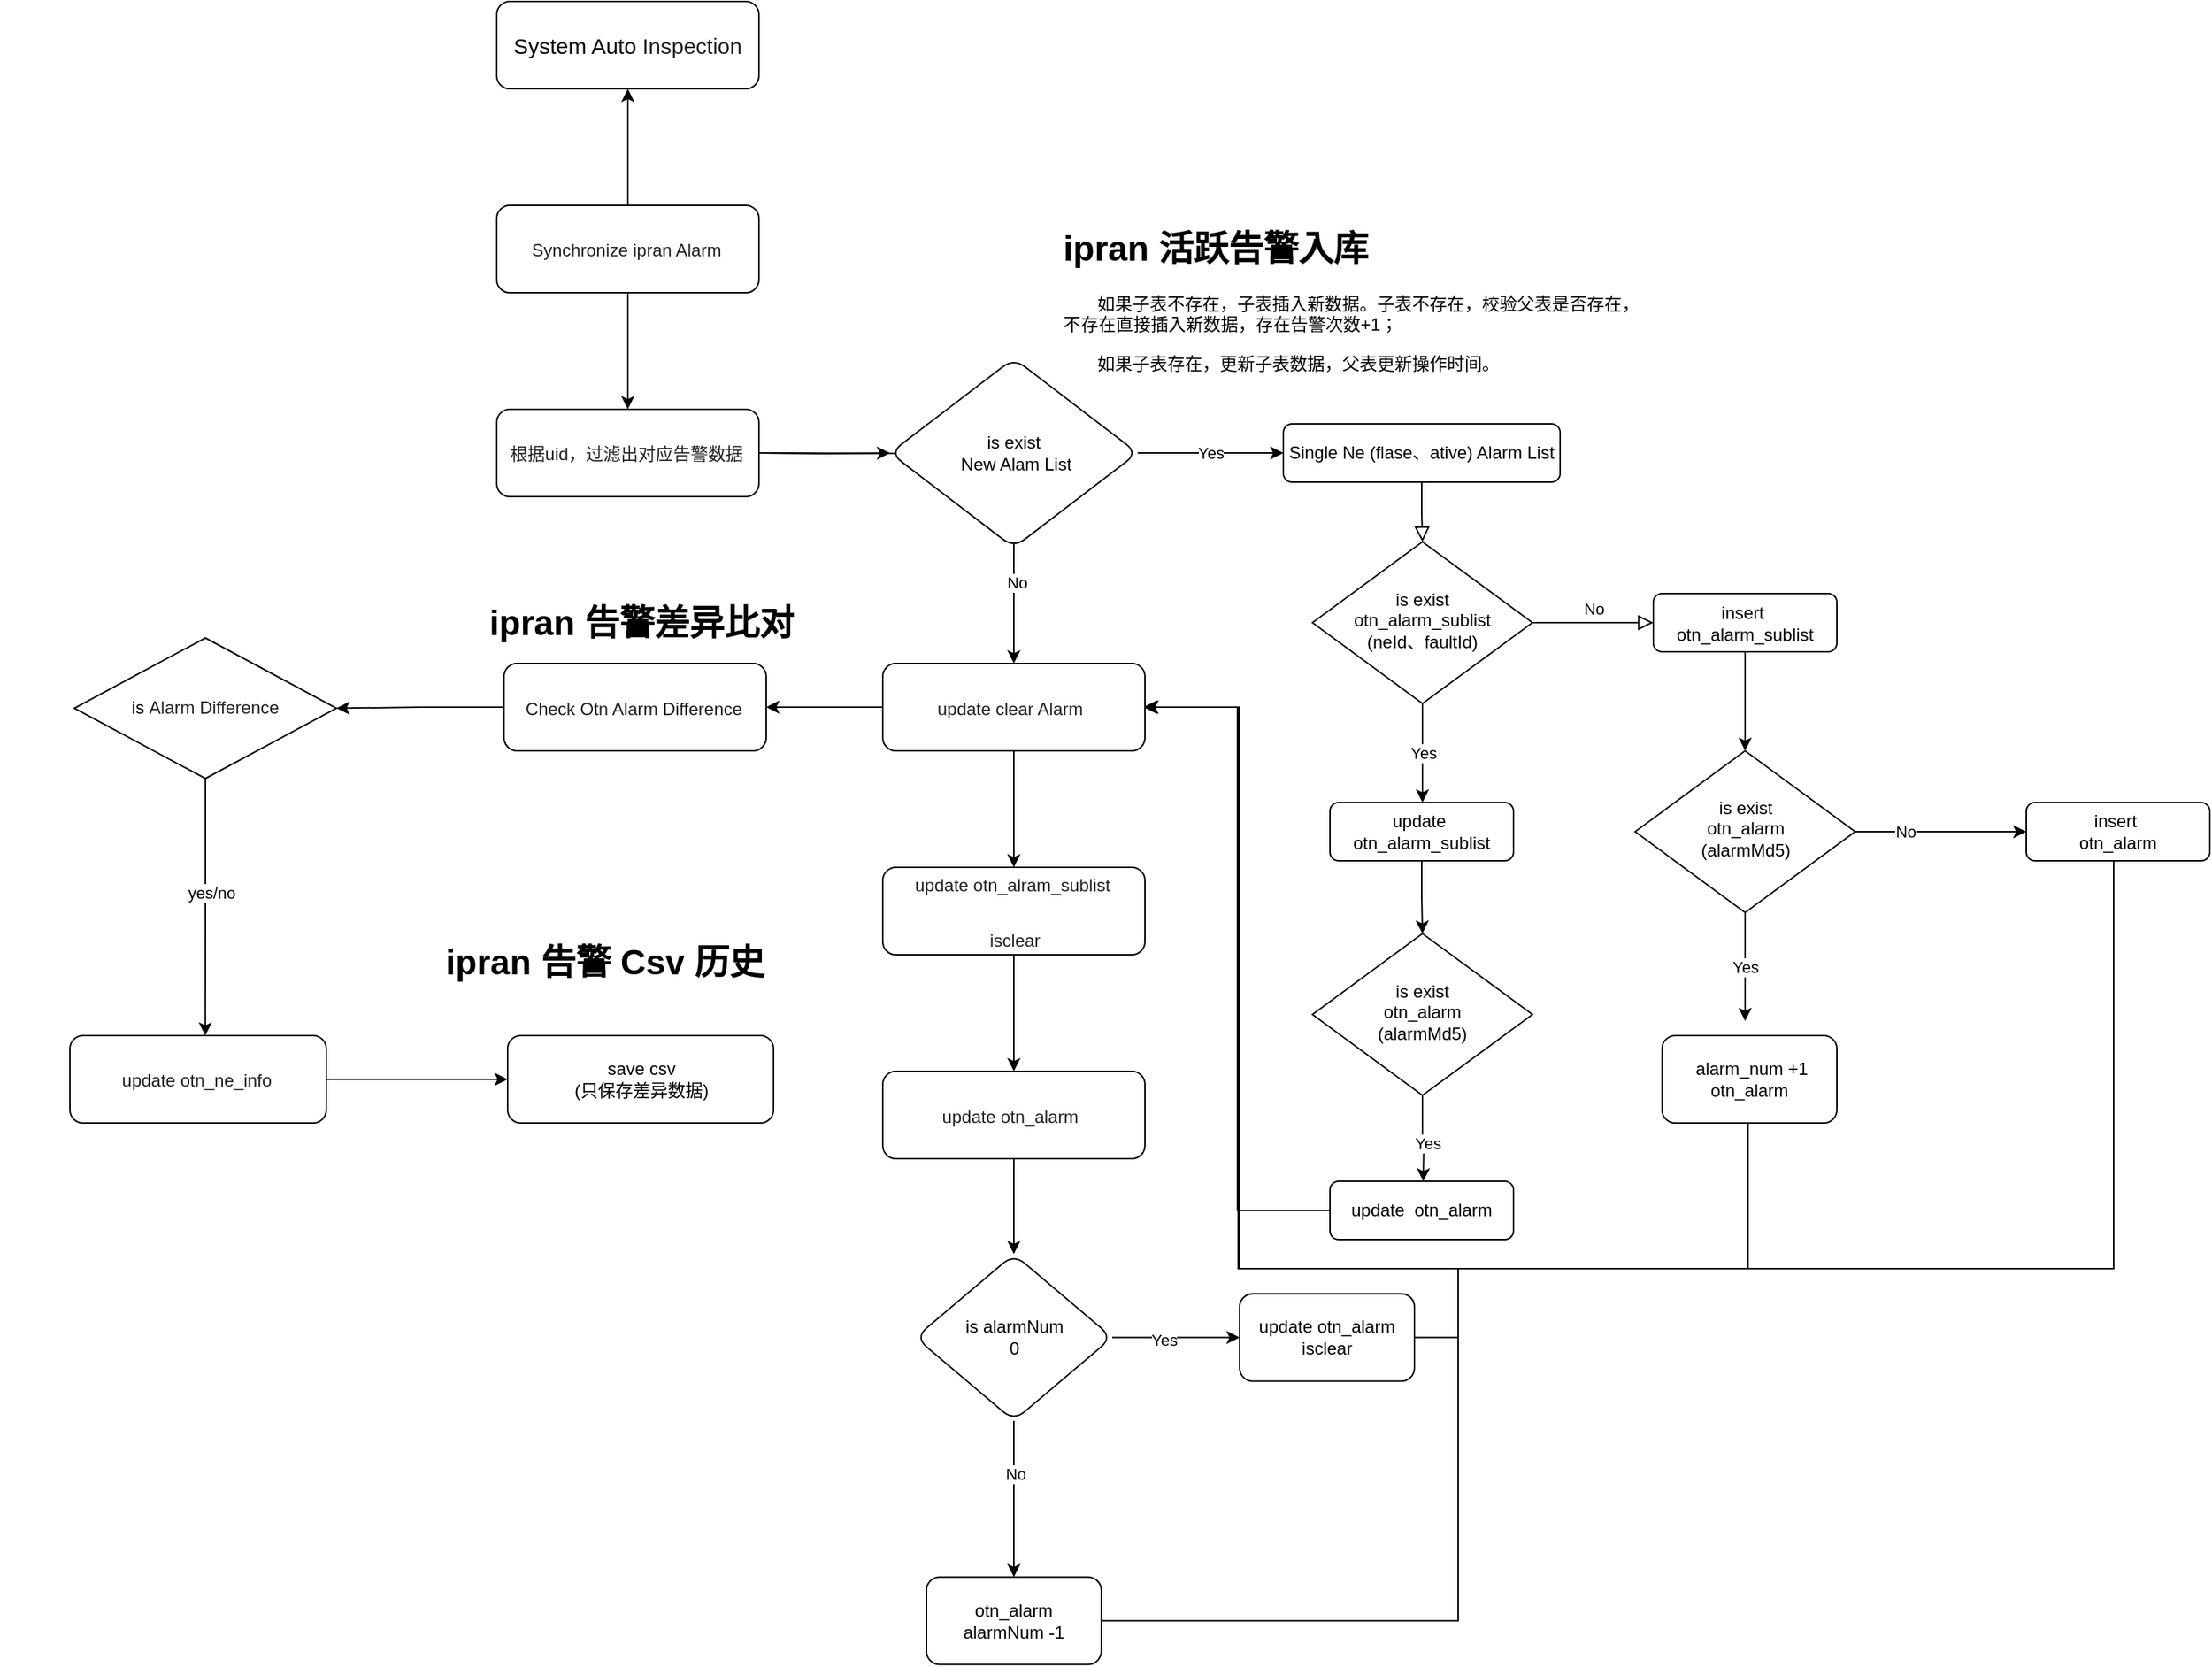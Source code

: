 <mxfile version="14.6.13" type="github">
  <diagram id="3XhL15vrmqEnfThiVJNg" name="Page-1">
    <mxGraphModel dx="2173" dy="1815" grid="1" gridSize="10" guides="1" tooltips="1" connect="1" arrows="1" fold="1" page="1" pageScale="1" pageWidth="827" pageHeight="1169" math="0" shadow="0">
      <root>
        <mxCell id="0" />
        <mxCell id="1" parent="0" />
        <mxCell id="fnnSx_R63VMe2gS6l3el-1" value="" style="rounded=0;html=1;jettySize=auto;orthogonalLoop=1;fontSize=11;endArrow=block;endFill=0;endSize=8;strokeWidth=1;shadow=0;labelBackgroundColor=none;edgeStyle=orthogonalEdgeStyle;" edge="1" parent="1" source="fnnSx_R63VMe2gS6l3el-2" target="fnnSx_R63VMe2gS6l3el-5">
          <mxGeometry relative="1" as="geometry" />
        </mxCell>
        <mxCell id="fnnSx_R63VMe2gS6l3el-2" value="Single Ne (flase、ative) Alarm List" style="rounded=1;whiteSpace=wrap;html=1;fontSize=12;glass=0;strokeWidth=1;shadow=0;" vertex="1" parent="1">
          <mxGeometry x="160" y="80" width="190" height="40" as="geometry" />
        </mxCell>
        <mxCell id="fnnSx_R63VMe2gS6l3el-3" value="No" style="edgeStyle=orthogonalEdgeStyle;rounded=0;html=1;jettySize=auto;orthogonalLoop=1;fontSize=11;endArrow=block;endFill=0;endSize=8;strokeWidth=1;shadow=0;labelBackgroundColor=none;" edge="1" parent="1" source="fnnSx_R63VMe2gS6l3el-5" target="fnnSx_R63VMe2gS6l3el-7">
          <mxGeometry y="10" relative="1" as="geometry">
            <mxPoint as="offset" />
          </mxGeometry>
        </mxCell>
        <mxCell id="fnnSx_R63VMe2gS6l3el-4" value="Yes" style="edgeStyle=orthogonalEdgeStyle;rounded=0;orthogonalLoop=1;jettySize=auto;html=1;" edge="1" parent="1" source="fnnSx_R63VMe2gS6l3el-5">
          <mxGeometry relative="1" as="geometry">
            <mxPoint x="255.5" y="340" as="targetPoint" />
          </mxGeometry>
        </mxCell>
        <mxCell id="fnnSx_R63VMe2gS6l3el-5" value="is exist&lt;br&gt;otn_alarm_sublist&lt;br&gt;(neId、faultId)" style="rhombus;whiteSpace=wrap;html=1;shadow=0;fontFamily=Helvetica;fontSize=12;align=center;strokeWidth=1;spacing=6;spacingTop=-4;" vertex="1" parent="1">
          <mxGeometry x="180" y="161" width="151" height="111" as="geometry" />
        </mxCell>
        <mxCell id="fnnSx_R63VMe2gS6l3el-6" style="edgeStyle=orthogonalEdgeStyle;rounded=0;orthogonalLoop=1;jettySize=auto;html=1;entryX=0.5;entryY=0;entryDx=0;entryDy=0;" edge="1" parent="1" source="fnnSx_R63VMe2gS6l3el-7" target="fnnSx_R63VMe2gS6l3el-11">
          <mxGeometry relative="1" as="geometry" />
        </mxCell>
        <mxCell id="fnnSx_R63VMe2gS6l3el-7" value="insert&amp;nbsp; otn_alarm_sublist" style="rounded=1;whiteSpace=wrap;html=1;fontSize=12;glass=0;strokeWidth=1;shadow=0;" vertex="1" parent="1">
          <mxGeometry x="414" y="196.5" width="126" height="40" as="geometry" />
        </mxCell>
        <mxCell id="fnnSx_R63VMe2gS6l3el-8" style="edgeStyle=orthogonalEdgeStyle;rounded=0;orthogonalLoop=1;jettySize=auto;html=1;entryX=0;entryY=0.5;entryDx=0;entryDy=0;" edge="1" parent="1" source="fnnSx_R63VMe2gS6l3el-11" target="fnnSx_R63VMe2gS6l3el-20">
          <mxGeometry relative="1" as="geometry">
            <mxPoint x="675.5" y="330" as="targetPoint" />
          </mxGeometry>
        </mxCell>
        <mxCell id="fnnSx_R63VMe2gS6l3el-9" value="No" style="edgeLabel;html=1;align=center;verticalAlign=middle;resizable=0;points=[];" vertex="1" connectable="0" parent="fnnSx_R63VMe2gS6l3el-8">
          <mxGeometry x="-0.414" relative="1" as="geometry">
            <mxPoint as="offset" />
          </mxGeometry>
        </mxCell>
        <mxCell id="fnnSx_R63VMe2gS6l3el-10" value="Yes" style="edgeStyle=orthogonalEdgeStyle;rounded=0;orthogonalLoop=1;jettySize=auto;html=1;" edge="1" parent="1" source="fnnSx_R63VMe2gS6l3el-11">
          <mxGeometry relative="1" as="geometry">
            <mxPoint x="477" y="490" as="targetPoint" />
          </mxGeometry>
        </mxCell>
        <mxCell id="fnnSx_R63VMe2gS6l3el-11" value="is exist&lt;br&gt;otn_alarm&lt;br&gt;(alarmMd5)" style="rhombus;whiteSpace=wrap;html=1;shadow=0;fontFamily=Helvetica;fontSize=12;align=center;strokeWidth=1;spacing=6;spacingTop=-4;" vertex="1" parent="1">
          <mxGeometry x="401.5" y="304.5" width="151" height="111" as="geometry" />
        </mxCell>
        <mxCell id="fnnSx_R63VMe2gS6l3el-12" style="edgeStyle=orthogonalEdgeStyle;rounded=0;orthogonalLoop=1;jettySize=auto;html=1;entryX=0.5;entryY=0;entryDx=0;entryDy=0;" edge="1" parent="1" source="fnnSx_R63VMe2gS6l3el-13" target="fnnSx_R63VMe2gS6l3el-16">
          <mxGeometry relative="1" as="geometry" />
        </mxCell>
        <mxCell id="fnnSx_R63VMe2gS6l3el-13" value="update&amp;nbsp; otn_alarm_sublist" style="rounded=1;whiteSpace=wrap;html=1;fontSize=12;glass=0;strokeWidth=1;shadow=0;" vertex="1" parent="1">
          <mxGeometry x="192" y="340" width="126" height="40" as="geometry" />
        </mxCell>
        <mxCell id="fnnSx_R63VMe2gS6l3el-14" style="edgeStyle=orthogonalEdgeStyle;rounded=0;orthogonalLoop=1;jettySize=auto;html=1;" edge="1" parent="1" source="fnnSx_R63VMe2gS6l3el-16">
          <mxGeometry relative="1" as="geometry">
            <mxPoint x="256" y="600" as="targetPoint" />
          </mxGeometry>
        </mxCell>
        <mxCell id="fnnSx_R63VMe2gS6l3el-15" value="Yes" style="edgeLabel;html=1;align=center;verticalAlign=middle;resizable=0;points=[];" vertex="1" connectable="0" parent="fnnSx_R63VMe2gS6l3el-14">
          <mxGeometry x="0.092" y="2" relative="1" as="geometry">
            <mxPoint y="1" as="offset" />
          </mxGeometry>
        </mxCell>
        <mxCell id="fnnSx_R63VMe2gS6l3el-16" value="is exist&lt;br&gt;otn_alarm&lt;br&gt;(alarmMd5)" style="rhombus;whiteSpace=wrap;html=1;shadow=0;fontFamily=Helvetica;fontSize=12;align=center;strokeWidth=1;spacing=6;spacingTop=-4;" vertex="1" parent="1">
          <mxGeometry x="180" y="430" width="151" height="111" as="geometry" />
        </mxCell>
        <mxCell id="fnnSx_R63VMe2gS6l3el-17" style="edgeStyle=orthogonalEdgeStyle;rounded=0;orthogonalLoop=1;jettySize=auto;html=1;entryX=1;entryY=0.5;entryDx=0;entryDy=0;" edge="1" parent="1" source="fnnSx_R63VMe2gS6l3el-18" target="fnnSx_R63VMe2gS6l3el-34">
          <mxGeometry relative="1" as="geometry" />
        </mxCell>
        <mxCell id="fnnSx_R63VMe2gS6l3el-18" value="update&amp;nbsp; otn_alarm" style="rounded=1;whiteSpace=wrap;html=1;fontSize=12;glass=0;strokeWidth=1;shadow=0;" vertex="1" parent="1">
          <mxGeometry x="192" y="600" width="126" height="40" as="geometry" />
        </mxCell>
        <mxCell id="fnnSx_R63VMe2gS6l3el-19" style="edgeStyle=orthogonalEdgeStyle;rounded=0;orthogonalLoop=1;jettySize=auto;html=1;entryX=1;entryY=0.5;entryDx=0;entryDy=0;" edge="1" parent="1" source="fnnSx_R63VMe2gS6l3el-20" target="fnnSx_R63VMe2gS6l3el-34">
          <mxGeometry relative="1" as="geometry">
            <Array as="points">
              <mxPoint x="730" y="660" />
              <mxPoint x="130" y="660" />
              <mxPoint x="130" y="275" />
            </Array>
          </mxGeometry>
        </mxCell>
        <mxCell id="fnnSx_R63VMe2gS6l3el-20" value="insert&amp;nbsp; &lt;br&gt;otn_alarm" style="rounded=1;whiteSpace=wrap;html=1;fontSize=12;glass=0;strokeWidth=1;shadow=0;" vertex="1" parent="1">
          <mxGeometry x="670" y="340" width="126" height="40" as="geometry" />
        </mxCell>
        <mxCell id="fnnSx_R63VMe2gS6l3el-21" style="edgeStyle=orthogonalEdgeStyle;rounded=0;orthogonalLoop=1;jettySize=auto;html=1;entryX=1;entryY=0.5;entryDx=0;entryDy=0;" edge="1" parent="1">
          <mxGeometry relative="1" as="geometry">
            <mxPoint x="479" y="560" as="sourcePoint" />
            <mxPoint x="64" y="274.5" as="targetPoint" />
            <Array as="points">
              <mxPoint x="479" y="660" />
              <mxPoint x="129" y="660" />
              <mxPoint x="129" y="275" />
            </Array>
          </mxGeometry>
        </mxCell>
        <mxCell id="fnnSx_R63VMe2gS6l3el-22" value="&amp;nbsp;alarm_num +1&lt;br&gt;otn_alarm" style="rounded=1;whiteSpace=wrap;html=1;" vertex="1" parent="1">
          <mxGeometry x="420" y="500" width="120" height="60" as="geometry" />
        </mxCell>
        <mxCell id="fnnSx_R63VMe2gS6l3el-23" value="&lt;h1&gt;ipran 活跃告警入库&lt;/h1&gt;&lt;p&gt;&amp;nbsp; &amp;nbsp; &amp;nbsp; &amp;nbsp;如果子表不存在，子表插入新数据。子表不存在，校验父表是否存在，不存在直接插入新数据，存在告警次数+1；&lt;/p&gt;&lt;p&gt;&amp;nbsp; &amp;nbsp; &amp;nbsp; &amp;nbsp;如果子表存在，更新子表数据，父表更新操作时间。&lt;/p&gt;" style="text;html=1;strokeColor=none;fillColor=none;spacing=5;spacingTop=-20;whiteSpace=wrap;overflow=hidden;rounded=0;" vertex="1" parent="1">
          <mxGeometry x="4" y="-60" width="410" height="120" as="geometry" />
        </mxCell>
        <mxCell id="fnnSx_R63VMe2gS6l3el-59" value="" style="edgeStyle=orthogonalEdgeStyle;rounded=0;orthogonalLoop=1;jettySize=auto;html=1;" edge="1" parent="1" source="fnnSx_R63VMe2gS6l3el-25" target="fnnSx_R63VMe2gS6l3el-58">
          <mxGeometry relative="1" as="geometry" />
        </mxCell>
        <mxCell id="fnnSx_R63VMe2gS6l3el-61" value="" style="edgeStyle=orthogonalEdgeStyle;rounded=0;orthogonalLoop=1;jettySize=auto;html=1;" edge="1" parent="1" source="fnnSx_R63VMe2gS6l3el-25" target="fnnSx_R63VMe2gS6l3el-60">
          <mxGeometry relative="1" as="geometry" />
        </mxCell>
        <mxCell id="fnnSx_R63VMe2gS6l3el-25" value="&lt;pre class=&quot;tw-data-text tw-text-large XcVN5d tw-ta&quot; id=&quot;tw-target-text&quot; dir=&quot;ltr&quot; style=&quot;line-height: 36px ; border: none ; padding: 2px 0.14em 2px 0px ; position: relative ; margin-top: -2px ; margin-bottom: -2px ; resize: none ; font-family: inherit ; overflow: hidden ; width: 270px ; overflow-wrap: break-word ; color: rgb(32 , 33 , 36)&quot;&gt;Synchronize ipran Alarm&lt;/pre&gt;" style="rounded=1;whiteSpace=wrap;html=1;" vertex="1" parent="1">
          <mxGeometry x="-380" y="-70" width="180" height="60" as="geometry" />
        </mxCell>
        <mxCell id="fnnSx_R63VMe2gS6l3el-26" value="" style="edgeStyle=orthogonalEdgeStyle;rounded=0;orthogonalLoop=1;jettySize=auto;html=1;" edge="1" parent="1" target="fnnSx_R63VMe2gS6l3el-31">
          <mxGeometry relative="1" as="geometry">
            <mxPoint x="-200" y="100" as="sourcePoint" />
          </mxGeometry>
        </mxCell>
        <mxCell id="fnnSx_R63VMe2gS6l3el-27" value="" style="edgeStyle=orthogonalEdgeStyle;rounded=0;orthogonalLoop=1;jettySize=auto;html=1;" edge="1" parent="1" target="fnnSx_R63VMe2gS6l3el-34">
          <mxGeometry relative="1" as="geometry">
            <mxPoint x="-200" y="100" as="sourcePoint" />
          </mxGeometry>
        </mxCell>
        <mxCell id="fnnSx_R63VMe2gS6l3el-28" value="No" style="edgeLabel;html=1;align=center;verticalAlign=middle;resizable=0;points=[];" vertex="1" connectable="0" parent="fnnSx_R63VMe2gS6l3el-27">
          <mxGeometry x="0.649" y="2" relative="1" as="geometry">
            <mxPoint as="offset" />
          </mxGeometry>
        </mxCell>
        <mxCell id="fnnSx_R63VMe2gS6l3el-30" value="Yes" style="edgeStyle=orthogonalEdgeStyle;rounded=0;orthogonalLoop=1;jettySize=auto;html=1;" edge="1" parent="1" source="fnnSx_R63VMe2gS6l3el-31" target="fnnSx_R63VMe2gS6l3el-2">
          <mxGeometry relative="1" as="geometry" />
        </mxCell>
        <mxCell id="fnnSx_R63VMe2gS6l3el-31" value="is exist&lt;br&gt;&amp;nbsp;New Alam List" style="rhombus;whiteSpace=wrap;html=1;rounded=1;" vertex="1" parent="1">
          <mxGeometry x="-110" y="35" width="170" height="130" as="geometry" />
        </mxCell>
        <mxCell id="fnnSx_R63VMe2gS6l3el-32" value="" style="edgeStyle=orthogonalEdgeStyle;rounded=0;orthogonalLoop=1;jettySize=auto;html=1;" edge="1" parent="1" source="fnnSx_R63VMe2gS6l3el-34" target="fnnSx_R63VMe2gS6l3el-36">
          <mxGeometry relative="1" as="geometry" />
        </mxCell>
        <mxCell id="fnnSx_R63VMe2gS6l3el-33" value="" style="edgeStyle=orthogonalEdgeStyle;rounded=0;orthogonalLoop=1;jettySize=auto;html=1;" edge="1" parent="1" source="fnnSx_R63VMe2gS6l3el-34" target="fnnSx_R63VMe2gS6l3el-49">
          <mxGeometry relative="1" as="geometry" />
        </mxCell>
        <mxCell id="fnnSx_R63VMe2gS6l3el-34" value="&lt;pre class=&quot;tw-data-text tw-text-large XcVN5d tw-ta&quot; id=&quot;tw-target-text&quot; dir=&quot;ltr&quot; style=&quot;line-height: 36px ; border: none ; padding: 2px 0.14em 2px 0px ; position: relative ; margin-top: -2px ; margin-bottom: -2px ; resize: none ; font-family: inherit ; overflow: hidden ; width: 270px ; overflow-wrap: break-word ; color: rgb(32 , 33 , 36)&quot;&gt;update clear Alarm &lt;/pre&gt;" style="rounded=1;whiteSpace=wrap;html=1;align=center;" vertex="1" parent="1">
          <mxGeometry x="-115" y="244.5" width="180" height="60" as="geometry" />
        </mxCell>
        <mxCell id="fnnSx_R63VMe2gS6l3el-35" value="" style="edgeStyle=orthogonalEdgeStyle;rounded=0;orthogonalLoop=1;jettySize=auto;html=1;" edge="1" parent="1" source="fnnSx_R63VMe2gS6l3el-36" target="fnnSx_R63VMe2gS6l3el-38">
          <mxGeometry relative="1" as="geometry" />
        </mxCell>
        <mxCell id="fnnSx_R63VMe2gS6l3el-36" value="&lt;pre class=&quot;tw-data-text tw-text-large XcVN5d tw-ta&quot; id=&quot;tw-target-text&quot; dir=&quot;ltr&quot; style=&quot;line-height: 36px ; border: none ; padding: 2px 0.14em 2px 0px ; position: relative ; margin-top: -2px ; margin-bottom: -2px ; resize: none ; font-family: inherit ; overflow: hidden ; width: 270px ; overflow-wrap: break-word ; color: rgb(32 , 33 , 36)&quot;&gt;update otn_alram_sublist&lt;/pre&gt;&lt;pre class=&quot;tw-data-text tw-text-large XcVN5d tw-ta&quot; id=&quot;tw-target-text&quot; dir=&quot;ltr&quot; style=&quot;line-height: 36px ; border: none ; padding: 2px 0.14em 2px 0px ; position: relative ; margin-top: -2px ; margin-bottom: -2px ; resize: none ; font-family: inherit ; overflow: hidden ; width: 270px ; overflow-wrap: break-word ; color: rgb(32 , 33 , 36)&quot;&gt; isclear&lt;/pre&gt;" style="rounded=1;whiteSpace=wrap;html=1;align=center;" vertex="1" parent="1">
          <mxGeometry x="-115" y="384.5" width="180" height="60" as="geometry" />
        </mxCell>
        <mxCell id="fnnSx_R63VMe2gS6l3el-37" value="" style="edgeStyle=orthogonalEdgeStyle;rounded=0;orthogonalLoop=1;jettySize=auto;html=1;" edge="1" parent="1" source="fnnSx_R63VMe2gS6l3el-38" target="fnnSx_R63VMe2gS6l3el-43">
          <mxGeometry relative="1" as="geometry" />
        </mxCell>
        <mxCell id="fnnSx_R63VMe2gS6l3el-38" value="&lt;pre class=&quot;tw-data-text tw-text-large XcVN5d tw-ta&quot; id=&quot;tw-target-text&quot; dir=&quot;ltr&quot; style=&quot;line-height: 36px ; border: none ; padding: 2px 0.14em 2px 0px ; position: relative ; margin-top: -2px ; margin-bottom: -2px ; resize: none ; font-family: inherit ; overflow: hidden ; width: 270px ; overflow-wrap: break-word ; color: rgb(32 , 33 , 36)&quot;&gt;update otn_alarm &lt;/pre&gt;" style="rounded=1;whiteSpace=wrap;html=1;align=center;" vertex="1" parent="1">
          <mxGeometry x="-115" y="524.5" width="180" height="60" as="geometry" />
        </mxCell>
        <mxCell id="fnnSx_R63VMe2gS6l3el-39" value="" style="edgeStyle=orthogonalEdgeStyle;rounded=0;orthogonalLoop=1;jettySize=auto;html=1;" edge="1" parent="1" source="fnnSx_R63VMe2gS6l3el-43" target="fnnSx_R63VMe2gS6l3el-45">
          <mxGeometry relative="1" as="geometry" />
        </mxCell>
        <mxCell id="fnnSx_R63VMe2gS6l3el-40" value="Yes" style="edgeLabel;html=1;align=center;verticalAlign=middle;resizable=0;points=[];" vertex="1" connectable="0" parent="fnnSx_R63VMe2gS6l3el-39">
          <mxGeometry x="-0.188" y="-1" relative="1" as="geometry">
            <mxPoint as="offset" />
          </mxGeometry>
        </mxCell>
        <mxCell id="fnnSx_R63VMe2gS6l3el-41" value="" style="edgeStyle=orthogonalEdgeStyle;rounded=0;orthogonalLoop=1;jettySize=auto;html=1;" edge="1" parent="1" source="fnnSx_R63VMe2gS6l3el-43" target="fnnSx_R63VMe2gS6l3el-47">
          <mxGeometry relative="1" as="geometry" />
        </mxCell>
        <mxCell id="fnnSx_R63VMe2gS6l3el-42" value="No" style="edgeLabel;html=1;align=center;verticalAlign=middle;resizable=0;points=[];" vertex="1" connectable="0" parent="fnnSx_R63VMe2gS6l3el-41">
          <mxGeometry x="-0.319" y="1" relative="1" as="geometry">
            <mxPoint as="offset" />
          </mxGeometry>
        </mxCell>
        <mxCell id="fnnSx_R63VMe2gS6l3el-43" value="is alarmNum&lt;br&gt;0" style="rhombus;whiteSpace=wrap;html=1;rounded=1;" vertex="1" parent="1">
          <mxGeometry x="-92.5" y="650" width="135" height="114.5" as="geometry" />
        </mxCell>
        <mxCell id="fnnSx_R63VMe2gS6l3el-44" style="edgeStyle=orthogonalEdgeStyle;rounded=0;orthogonalLoop=1;jettySize=auto;html=1;entryX=1;entryY=0.5;entryDx=0;entryDy=0;exitX=1;exitY=0.5;exitDx=0;exitDy=0;" edge="1" parent="1" source="fnnSx_R63VMe2gS6l3el-45" target="fnnSx_R63VMe2gS6l3el-34">
          <mxGeometry relative="1" as="geometry">
            <mxPoint x="280" y="660" as="sourcePoint" />
            <Array as="points">
              <mxPoint x="280" y="707" />
              <mxPoint x="280" y="660" />
              <mxPoint x="130" y="660" />
              <mxPoint x="130" y="275" />
            </Array>
          </mxGeometry>
        </mxCell>
        <mxCell id="fnnSx_R63VMe2gS6l3el-45" value="update otn_alarm isclear" style="whiteSpace=wrap;html=1;rounded=1;" vertex="1" parent="1">
          <mxGeometry x="130" y="677.25" width="120" height="60" as="geometry" />
        </mxCell>
        <mxCell id="fnnSx_R63VMe2gS6l3el-46" style="edgeStyle=orthogonalEdgeStyle;rounded=0;orthogonalLoop=1;jettySize=auto;html=1;entryX=1;entryY=0.5;entryDx=0;entryDy=0;" edge="1" parent="1" source="fnnSx_R63VMe2gS6l3el-47" target="fnnSx_R63VMe2gS6l3el-34">
          <mxGeometry relative="1" as="geometry">
            <Array as="points">
              <mxPoint x="280" y="902" />
              <mxPoint x="280" y="660" />
              <mxPoint x="130" y="660" />
              <mxPoint x="130" y="275" />
            </Array>
          </mxGeometry>
        </mxCell>
        <mxCell id="fnnSx_R63VMe2gS6l3el-47" value="otn_alarm &lt;br&gt;alarmNum -1" style="whiteSpace=wrap;html=1;rounded=1;" vertex="1" parent="1">
          <mxGeometry x="-85" y="871.75" width="120" height="60" as="geometry" />
        </mxCell>
        <mxCell id="fnnSx_R63VMe2gS6l3el-48" style="edgeStyle=orthogonalEdgeStyle;rounded=0;orthogonalLoop=1;jettySize=auto;html=1;exitX=0;exitY=0.5;exitDx=0;exitDy=0;" edge="1" parent="1" source="fnnSx_R63VMe2gS6l3el-49" target="fnnSx_R63VMe2gS6l3el-53">
          <mxGeometry relative="1" as="geometry" />
        </mxCell>
        <mxCell id="fnnSx_R63VMe2gS6l3el-49" value="&lt;pre class=&quot;tw-data-text tw-text-large XcVN5d tw-ta&quot; id=&quot;tw-target-text&quot; dir=&quot;ltr&quot; style=&quot;line-height: 36px ; border: none ; padding: 2px 0.14em 2px 0px ; position: relative ; margin-top: -2px ; margin-bottom: -2px ; resize: none ; font-family: inherit ; overflow: hidden ; width: 270px ; overflow-wrap: break-word ; color: rgb(32 , 33 , 36)&quot;&gt;&lt;pre class=&quot;tw-data-text tw-text-large XcVN5d tw-ta&quot; id=&quot;tw-target-text&quot; dir=&quot;ltr&quot; style=&quot;line-height: 36px ; border: none ; padding: 2px 0.14em 2px 0px ; position: relative ; margin-top: -2px ; margin-bottom: -2px ; resize: none ; font-family: inherit ; overflow: hidden ; width: 270px ; overflow-wrap: break-word&quot;&gt;Check Otn Alarm Difference&lt;/pre&gt;&lt;/pre&gt;" style="rounded=1;whiteSpace=wrap;html=1;align=center;" vertex="1" parent="1">
          <mxGeometry x="-375" y="244.5" width="180" height="60" as="geometry" />
        </mxCell>
        <mxCell id="fnnSx_R63VMe2gS6l3el-50" value="&lt;h1&gt;ipran 告警差异比对&lt;/h1&gt;&lt;p&gt;&lt;br&gt;&lt;/p&gt;" style="text;html=1;strokeColor=none;fillColor=none;spacing=5;spacingTop=-20;whiteSpace=wrap;overflow=hidden;rounded=0;" vertex="1" parent="1">
          <mxGeometry x="-390" y="196.5" width="240" height="43.5" as="geometry" />
        </mxCell>
        <mxCell id="fnnSx_R63VMe2gS6l3el-51" value="" style="edgeStyle=orthogonalEdgeStyle;rounded=0;orthogonalLoop=1;jettySize=auto;html=1;entryX=0.528;entryY=0;entryDx=0;entryDy=0;entryPerimeter=0;" edge="1" parent="1" source="fnnSx_R63VMe2gS6l3el-53" target="fnnSx_R63VMe2gS6l3el-55">
          <mxGeometry relative="1" as="geometry">
            <mxPoint x="-285" y="598.25" as="targetPoint" />
          </mxGeometry>
        </mxCell>
        <mxCell id="fnnSx_R63VMe2gS6l3el-52" value="yes/no" style="edgeLabel;html=1;align=center;verticalAlign=middle;resizable=0;points=[];" vertex="1" connectable="0" parent="fnnSx_R63VMe2gS6l3el-51">
          <mxGeometry x="-0.113" y="4" relative="1" as="geometry">
            <mxPoint as="offset" />
          </mxGeometry>
        </mxCell>
        <mxCell id="fnnSx_R63VMe2gS6l3el-53" value="is&amp;nbsp;&lt;span style=&quot;color: rgb(32 , 33 , 36) ; font-family: inherit&quot;&gt;Alarm Difference&lt;/span&gt;" style="rhombus;whiteSpace=wrap;html=1;" vertex="1" parent="1">
          <mxGeometry x="-670" y="227" width="180" height="96.5" as="geometry" />
        </mxCell>
        <mxCell id="fnnSx_R63VMe2gS6l3el-54" style="edgeStyle=orthogonalEdgeStyle;rounded=0;orthogonalLoop=1;jettySize=auto;html=1;entryX=0;entryY=0.5;entryDx=0;entryDy=0;" edge="1" parent="1" source="fnnSx_R63VMe2gS6l3el-55" target="fnnSx_R63VMe2gS6l3el-57">
          <mxGeometry relative="1" as="geometry" />
        </mxCell>
        <mxCell id="fnnSx_R63VMe2gS6l3el-55" value="&lt;pre class=&quot;tw-data-text tw-text-large XcVN5d tw-ta&quot; id=&quot;tw-target-text&quot; dir=&quot;ltr&quot; style=&quot;line-height: 36px ; border: none ; padding: 2px 0.14em 2px 0px ; position: relative ; margin-top: -2px ; margin-bottom: -2px ; resize: none ; font-family: inherit ; overflow: hidden ; width: 270px ; overflow-wrap: break-word ; color: rgb(32 , 33 , 36)&quot;&gt;update otn_ne_info&lt;/pre&gt;" style="rounded=1;whiteSpace=wrap;html=1;align=center;" vertex="1" parent="1">
          <mxGeometry x="-673" y="500" width="176" height="60" as="geometry" />
        </mxCell>
        <mxCell id="fnnSx_R63VMe2gS6l3el-56" value="&lt;h1&gt;ipran 告警 Csv 历史&lt;/h1&gt;&lt;p&gt;&lt;br&gt;&lt;/p&gt;" style="text;html=1;strokeColor=none;fillColor=none;spacing=5;spacingTop=-20;whiteSpace=wrap;overflow=hidden;rounded=0;" vertex="1" parent="1">
          <mxGeometry x="-420" y="430" width="240" height="43.5" as="geometry" />
        </mxCell>
        <mxCell id="fnnSx_R63VMe2gS6l3el-57" value="save csv&lt;br&gt;(只保存差异数据)" style="rounded=1;whiteSpace=wrap;html=1;" vertex="1" parent="1">
          <mxGeometry x="-372.5" y="500" width="182.5" height="60" as="geometry" />
        </mxCell>
        <mxCell id="fnnSx_R63VMe2gS6l3el-58" value="&lt;font style=&quot;font-size: 15px&quot;&gt;System Auto&amp;nbsp;&lt;span style=&quot;color: rgb(32 , 33 , 36) ; font-family: inherit ; text-align: left&quot;&gt;&lt;font style=&quot;font-size: 15px&quot;&gt;Inspection&lt;/font&gt;&lt;/span&gt;&lt;/font&gt;" style="rounded=1;whiteSpace=wrap;html=1;" vertex="1" parent="1">
          <mxGeometry x="-380" y="-210" width="180" height="60" as="geometry" />
        </mxCell>
        <mxCell id="fnnSx_R63VMe2gS6l3el-60" value="&lt;pre class=&quot;tw-data-text tw-text-large XcVN5d tw-ta&quot; id=&quot;tw-target-text&quot; dir=&quot;ltr&quot; style=&quot;line-height: 36px ; border: none ; padding: 2px 0.14em 2px 0px ; position: relative ; margin-top: -2px ; margin-bottom: -2px ; resize: none ; font-family: inherit ; overflow: hidden ; width: 270px ; overflow-wrap: break-word ; color: rgb(32 , 33 , 36)&quot;&gt;&lt;pre class=&quot;tw-data-text tw-text-large XcVN5d tw-ta&quot; id=&quot;tw-target-text&quot; dir=&quot;ltr&quot; style=&quot;line-height: 36px ; border: none ; padding: 2px 0.14em 2px 0px ; position: relative ; margin-top: -2px ; margin-bottom: -2px ; resize: none ; font-family: inherit ; overflow: hidden ; width: 270px ; overflow-wrap: break-word&quot;&gt;根据uid，过滤出对应告警数据&lt;/pre&gt;&lt;/pre&gt;" style="rounded=1;whiteSpace=wrap;html=1;" vertex="1" parent="1">
          <mxGeometry x="-380" y="70" width="180" height="60" as="geometry" />
        </mxCell>
      </root>
    </mxGraphModel>
  </diagram>
</mxfile>
